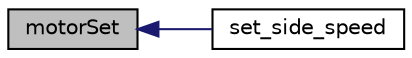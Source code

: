 digraph "motorSet"
{
  edge [fontname="Helvetica",fontsize="10",labelfontname="Helvetica",labelfontsize="10"];
  node [fontname="Helvetica",fontsize="10",shape=record];
  rankdir="LR";
  Node126 [label="motorSet",height=0.2,width=0.4,color="black", fillcolor="grey75", style="filled", fontcolor="black"];
  Node126 -> Node127 [dir="back",color="midnightblue",fontsize="10",style="solid",fontname="Helvetica"];
  Node127 [label="set_side_speed",height=0.2,width=0.4,color="black", fillcolor="white", style="filled",URL="$drive_8c.html#a84ec727837d829af43250141e762f65f"];
}
